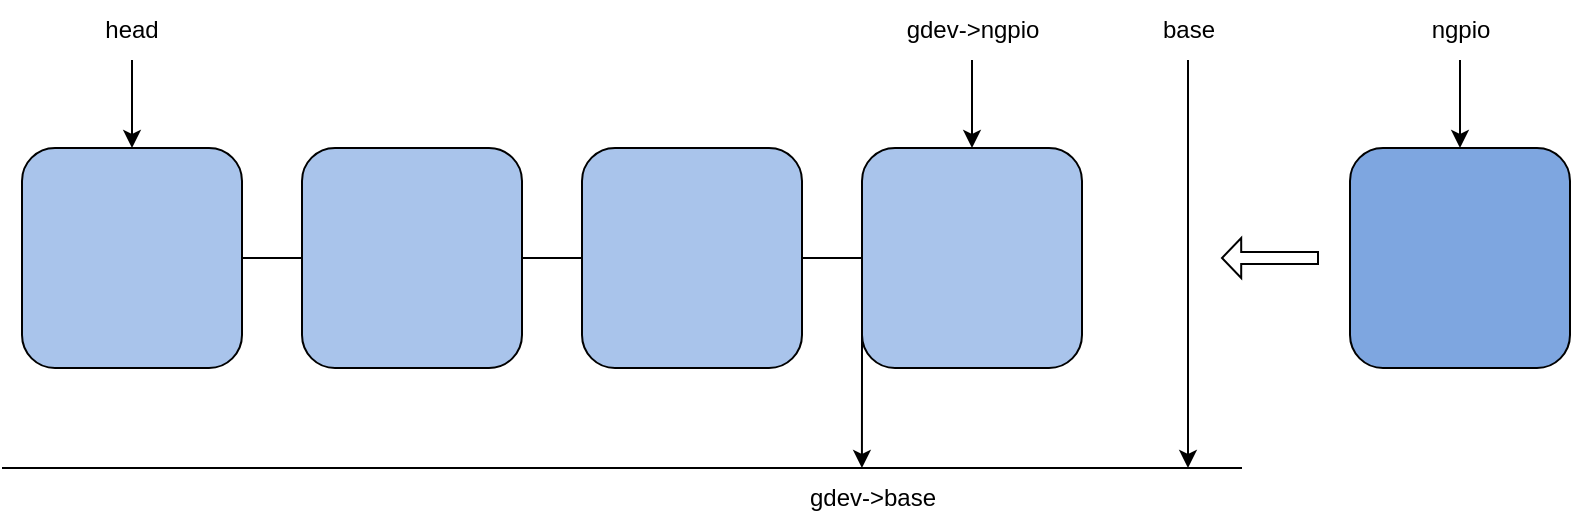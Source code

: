 <mxfile version="24.3.1" type="github">
  <diagram name="第 1 页" id="lRwf6gAiUMX4nWtaz0HM">
    <mxGraphModel dx="1434" dy="786" grid="1" gridSize="10" guides="1" tooltips="1" connect="1" arrows="1" fold="1" page="1" pageScale="1" pageWidth="1169" pageHeight="1654" math="0" shadow="0">
      <root>
        <mxCell id="0" />
        <mxCell id="1" parent="0" />
        <mxCell id="mzcOnq8qJf74-Bhg__HV-13" style="edgeStyle=orthogonalEdgeStyle;rounded=0;orthogonalLoop=1;jettySize=auto;html=1;entryX=0.5;entryY=0;entryDx=0;entryDy=0;" edge="1" parent="1" source="mzcOnq8qJf74-Bhg__HV-8">
          <mxGeometry relative="1" as="geometry">
            <mxPoint x="225" y="400" as="targetPoint" />
          </mxGeometry>
        </mxCell>
        <mxCell id="mzcOnq8qJf74-Bhg__HV-8" value="head" style="text;html=1;align=center;verticalAlign=middle;whiteSpace=wrap;rounded=0;" vertex="1" parent="1">
          <mxGeometry x="195" y="326" width="60" height="30" as="geometry" />
        </mxCell>
        <mxCell id="mzcOnq8qJf74-Bhg__HV-15" value="" style="endArrow=none;html=1;rounded=0;exitX=1;exitY=0.5;exitDx=0;exitDy=0;entryX=0;entryY=0.5;entryDx=0;entryDy=0;" edge="1" parent="1">
          <mxGeometry width="50" height="50" relative="1" as="geometry">
            <mxPoint x="280" y="455" as="sourcePoint" />
            <mxPoint x="310" y="455" as="targetPoint" />
          </mxGeometry>
        </mxCell>
        <mxCell id="mzcOnq8qJf74-Bhg__HV-16" value="" style="endArrow=none;html=1;rounded=0;exitX=1;exitY=0.5;exitDx=0;exitDy=0;entryX=0;entryY=0.5;entryDx=0;entryDy=0;" edge="1" parent="1">
          <mxGeometry width="50" height="50" relative="1" as="geometry">
            <mxPoint x="420" y="455" as="sourcePoint" />
            <mxPoint x="450" y="455" as="targetPoint" />
          </mxGeometry>
        </mxCell>
        <mxCell id="mzcOnq8qJf74-Bhg__HV-17" value="" style="endArrow=none;html=1;rounded=0;exitX=0;exitY=0.5;exitDx=0;exitDy=0;entryX=1;entryY=0.5;entryDx=0;entryDy=0;" edge="1" parent="1">
          <mxGeometry width="50" height="50" relative="1" as="geometry">
            <mxPoint x="590" y="455" as="sourcePoint" />
            <mxPoint x="560" y="455" as="targetPoint" />
          </mxGeometry>
        </mxCell>
        <mxCell id="mzcOnq8qJf74-Bhg__HV-18" value="" style="endArrow=none;html=1;rounded=0;" edge="1" parent="1">
          <mxGeometry width="50" height="50" relative="1" as="geometry">
            <mxPoint x="160" y="560" as="sourcePoint" />
            <mxPoint x="780" y="560" as="targetPoint" />
          </mxGeometry>
        </mxCell>
        <mxCell id="mzcOnq8qJf74-Bhg__HV-21" value="gdev-&amp;gt;base" style="text;html=1;align=center;verticalAlign=middle;resizable=0;points=[];autosize=1;strokeColor=none;fillColor=none;" vertex="1" parent="1">
          <mxGeometry x="550" y="560" width="90" height="30" as="geometry" />
        </mxCell>
        <mxCell id="mzcOnq8qJf74-Bhg__HV-26" style="edgeStyle=orthogonalEdgeStyle;rounded=0;orthogonalLoop=1;jettySize=auto;html=1;" edge="1" parent="1" source="mzcOnq8qJf74-Bhg__HV-25">
          <mxGeometry relative="1" as="geometry">
            <mxPoint x="753" y="560" as="targetPoint" />
          </mxGeometry>
        </mxCell>
        <mxCell id="mzcOnq8qJf74-Bhg__HV-25" value="base" style="text;html=1;align=center;verticalAlign=middle;resizable=0;points=[];autosize=1;strokeColor=none;fillColor=none;" vertex="1" parent="1">
          <mxGeometry x="728" y="326" width="50" height="30" as="geometry" />
        </mxCell>
        <mxCell id="mzcOnq8qJf74-Bhg__HV-28" style="edgeStyle=orthogonalEdgeStyle;rounded=0;orthogonalLoop=1;jettySize=auto;html=1;entryX=0.5;entryY=0;entryDx=0;entryDy=0;" edge="1" parent="1" source="mzcOnq8qJf74-Bhg__HV-27">
          <mxGeometry relative="1" as="geometry">
            <mxPoint x="645" y="400" as="targetPoint" />
          </mxGeometry>
        </mxCell>
        <mxCell id="mzcOnq8qJf74-Bhg__HV-27" value="gdev-&amp;gt;ngpio" style="text;html=1;align=center;verticalAlign=middle;resizable=0;points=[];autosize=1;strokeColor=none;fillColor=none;" vertex="1" parent="1">
          <mxGeometry x="600" y="326" width="90" height="30" as="geometry" />
        </mxCell>
        <mxCell id="mzcOnq8qJf74-Bhg__HV-32" style="edgeStyle=orthogonalEdgeStyle;rounded=0;orthogonalLoop=1;jettySize=auto;html=1;entryX=0.5;entryY=0;entryDx=0;entryDy=0;" edge="1" parent="1" source="mzcOnq8qJf74-Bhg__HV-31">
          <mxGeometry relative="1" as="geometry">
            <mxPoint x="889" y="400" as="targetPoint" />
            <Array as="points">
              <mxPoint x="889" y="370" />
              <mxPoint x="889" y="370" />
            </Array>
          </mxGeometry>
        </mxCell>
        <mxCell id="mzcOnq8qJf74-Bhg__HV-31" value="ngpio" style="text;html=1;align=center;verticalAlign=middle;resizable=0;points=[];autosize=1;strokeColor=none;fillColor=none;" vertex="1" parent="1">
          <mxGeometry x="864" y="326" width="50" height="30" as="geometry" />
        </mxCell>
        <mxCell id="mzcOnq8qJf74-Bhg__HV-38" value="" style="shape=singleArrow;direction=west;whiteSpace=wrap;html=1;" vertex="1" parent="1">
          <mxGeometry x="770" y="445" width="48" height="20" as="geometry" />
        </mxCell>
        <mxCell id="mzcOnq8qJf74-Bhg__HV-41" value="" style="rounded=1;whiteSpace=wrap;html=1;fillColor=#A9C4EB;" vertex="1" parent="1">
          <mxGeometry x="170" y="400" width="110" height="110" as="geometry" />
        </mxCell>
        <mxCell id="mzcOnq8qJf74-Bhg__HV-42" value="" style="rounded=1;whiteSpace=wrap;html=1;fillColor=#A9C4EB;" vertex="1" parent="1">
          <mxGeometry x="310" y="400" width="110" height="110" as="geometry" />
        </mxCell>
        <mxCell id="mzcOnq8qJf74-Bhg__HV-43" value="" style="rounded=1;whiteSpace=wrap;html=1;fillColor=#A9C4EB;" vertex="1" parent="1">
          <mxGeometry x="450" y="400" width="110" height="110" as="geometry" />
        </mxCell>
        <mxCell id="mzcOnq8qJf74-Bhg__HV-44" value="" style="rounded=1;whiteSpace=wrap;html=1;fillColor=#A9C4EB;" vertex="1" parent="1">
          <mxGeometry x="590" y="400" width="110" height="110" as="geometry" />
        </mxCell>
        <mxCell id="mzcOnq8qJf74-Bhg__HV-46" value="" style="rounded=1;whiteSpace=wrap;html=1;fillColor=#7EA6E0;" vertex="1" parent="1">
          <mxGeometry x="834" y="400" width="110" height="110" as="geometry" />
        </mxCell>
        <mxCell id="mzcOnq8qJf74-Bhg__HV-47" style="edgeStyle=orthogonalEdgeStyle;rounded=0;orthogonalLoop=1;jettySize=auto;html=1;exitX=0;exitY=0.5;exitDx=0;exitDy=0;entryX=0.444;entryY=0;entryDx=0;entryDy=0;entryPerimeter=0;" edge="1" parent="1" source="mzcOnq8qJf74-Bhg__HV-44" target="mzcOnq8qJf74-Bhg__HV-21">
          <mxGeometry relative="1" as="geometry">
            <Array as="points">
              <mxPoint x="590" y="500" />
              <mxPoint x="590" y="500" />
            </Array>
          </mxGeometry>
        </mxCell>
      </root>
    </mxGraphModel>
  </diagram>
</mxfile>
